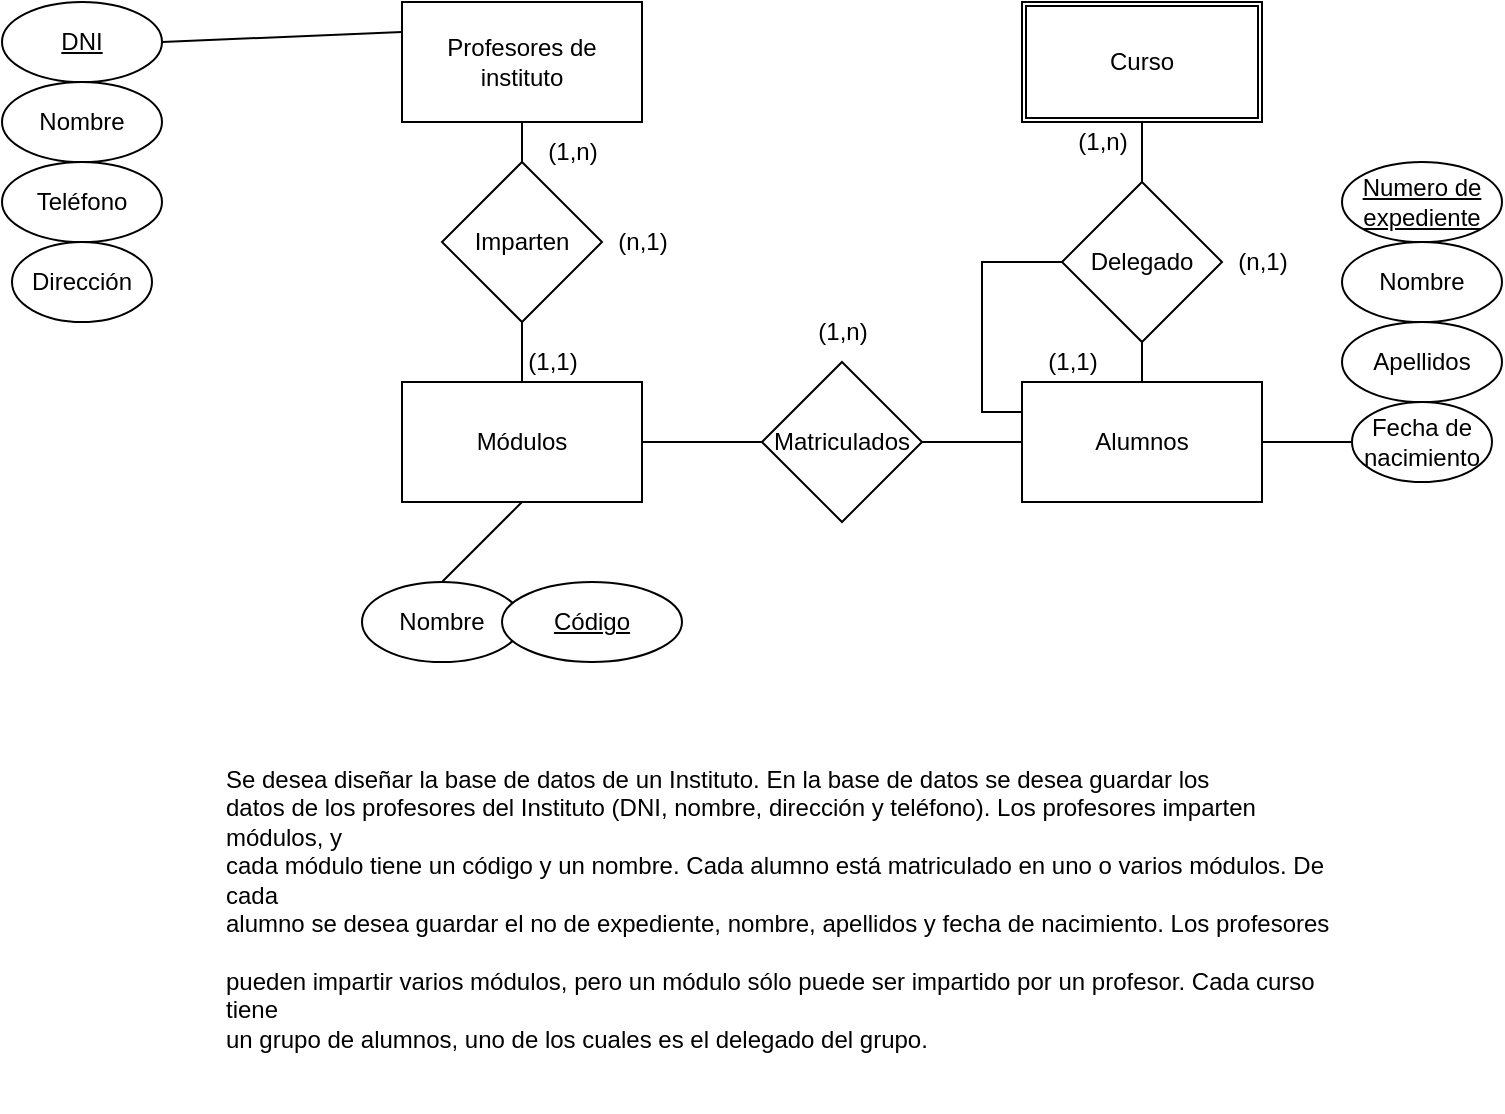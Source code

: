 <mxfile version="20.4.0" type="google"><diagram id="3kVekLxRUxWQE_zQ8ez4" name="Página-1"><mxGraphModel grid="1" page="1" gridSize="10" guides="1" tooltips="1" connect="1" arrows="1" fold="1" pageScale="1" pageWidth="827" pageHeight="1169" math="0" shadow="0"><root><mxCell id="0"/><mxCell id="1" parent="0"/><mxCell id="fW5SEXPcngQR1P_fY7v9-1" value="Se desea diseñar la base de datos de un Instituto. En la base de datos se desea guardar los&#10;datos de los profesores del Instituto (DNI, nombre, dirección y teléfono). Los profesores imparten módulos, y&#10;cada módulo tiene un código y un nombre. Cada alumno está matriculado en uno o varios módulos. De cada&#10;alumno se desea guardar el no de expediente, nombre, apellidos y fecha de nacimiento. Los profesores&#10;&#10;pueden impartir varios módulos, pero un módulo sólo puede ser impartido por un profesor. Cada curso tiene&#10;un grupo de alumnos, uno de los cuales es el delegado del grupo." style="text;whiteSpace=wrap;html=1;" vertex="1" parent="1"><mxGeometry x="150" y="405" width="560" height="180" as="geometry"/></mxCell><mxCell id="fW5SEXPcngQR1P_fY7v9-2" value="Profesores de instituto" style="rounded=0;whiteSpace=wrap;html=1;" vertex="1" parent="1"><mxGeometry x="240" y="30" width="120" height="60" as="geometry"/></mxCell><mxCell id="fW5SEXPcngQR1P_fY7v9-3" value="&lt;u&gt;DNI&lt;/u&gt;" style="ellipse;whiteSpace=wrap;html=1;" vertex="1" parent="1"><mxGeometry x="40" y="30" width="80" height="40" as="geometry"/></mxCell><mxCell id="fW5SEXPcngQR1P_fY7v9-6" value="Dirección" style="ellipse;whiteSpace=wrap;html=1;" vertex="1" parent="1"><mxGeometry x="45" y="150" width="70" height="40" as="geometry"/></mxCell><mxCell id="fW5SEXPcngQR1P_fY7v9-7" value="Teléfono" style="ellipse;whiteSpace=wrap;html=1;" vertex="1" parent="1"><mxGeometry x="40" y="110" width="80" height="40" as="geometry"/></mxCell><mxCell id="fW5SEXPcngQR1P_fY7v9-8" value="Nombre" style="ellipse;whiteSpace=wrap;html=1;" vertex="1" parent="1"><mxGeometry x="40" y="70" width="80" height="40" as="geometry"/></mxCell><mxCell id="fW5SEXPcngQR1P_fY7v9-9" value="" style="endArrow=none;html=1;rounded=0;entryX=0;entryY=0.25;entryDx=0;entryDy=0;exitX=1;exitY=0.5;exitDx=0;exitDy=0;" edge="1" parent="1" source="fW5SEXPcngQR1P_fY7v9-3" target="fW5SEXPcngQR1P_fY7v9-2"><mxGeometry width="50" height="50" relative="1" as="geometry"><mxPoint x="390" y="270" as="sourcePoint"/><mxPoint x="440" y="220" as="targetPoint"/></mxGeometry></mxCell><mxCell id="fW5SEXPcngQR1P_fY7v9-10" value="Módulos" style="rounded=0;whiteSpace=wrap;html=1;" vertex="1" parent="1"><mxGeometry x="240" y="220" width="120" height="60" as="geometry"/></mxCell><mxCell id="fW5SEXPcngQR1P_fY7v9-11" value="Imparten" style="rhombus;whiteSpace=wrap;html=1;" vertex="1" parent="1"><mxGeometry x="260" y="110" width="80" height="80" as="geometry"/></mxCell><mxCell id="fW5SEXPcngQR1P_fY7v9-12" value="" style="endArrow=none;html=1;rounded=0;entryX=0.5;entryY=1;entryDx=0;entryDy=0;" edge="1" parent="1" source="fW5SEXPcngQR1P_fY7v9-11" target="fW5SEXPcngQR1P_fY7v9-2"><mxGeometry width="50" height="50" relative="1" as="geometry"><mxPoint x="390" y="270" as="sourcePoint"/><mxPoint x="440" y="220" as="targetPoint"/></mxGeometry></mxCell><mxCell id="fW5SEXPcngQR1P_fY7v9-13" value="" style="endArrow=none;html=1;rounded=0;entryX=0.5;entryY=1;entryDx=0;entryDy=0;exitX=0.5;exitY=0;exitDx=0;exitDy=0;" edge="1" parent="1" source="fW5SEXPcngQR1P_fY7v9-10" target="fW5SEXPcngQR1P_fY7v9-11"><mxGeometry width="50" height="50" relative="1" as="geometry"><mxPoint x="390" y="270" as="sourcePoint"/><mxPoint x="440" y="220" as="targetPoint"/></mxGeometry></mxCell><mxCell id="fW5SEXPcngQR1P_fY7v9-14" value="Nombre" style="ellipse;whiteSpace=wrap;html=1;" vertex="1" parent="1"><mxGeometry x="220" y="320" width="80" height="40" as="geometry"/></mxCell><mxCell id="fW5SEXPcngQR1P_fY7v9-15" value="&lt;u&gt;Código&lt;/u&gt;" style="ellipse;whiteSpace=wrap;html=1;" vertex="1" parent="1"><mxGeometry x="290" y="320" width="90" height="40" as="geometry"/></mxCell><mxCell id="fW5SEXPcngQR1P_fY7v9-16" value="" style="endArrow=none;html=1;rounded=0;exitX=0.5;exitY=0;exitDx=0;exitDy=0;entryX=0.5;entryY=1;entryDx=0;entryDy=0;" edge="1" parent="1" source="fW5SEXPcngQR1P_fY7v9-14" target="fW5SEXPcngQR1P_fY7v9-10"><mxGeometry width="50" height="50" relative="1" as="geometry"><mxPoint x="390" y="280" as="sourcePoint"/><mxPoint x="440" y="230" as="targetPoint"/></mxGeometry></mxCell><mxCell id="fW5SEXPcngQR1P_fY7v9-17" value="Alumnos" style="rounded=0;whiteSpace=wrap;html=1;" vertex="1" parent="1"><mxGeometry x="550" y="220" width="120" height="60" as="geometry"/></mxCell><mxCell id="fW5SEXPcngQR1P_fY7v9-19" value="Matriculados" style="rhombus;whiteSpace=wrap;html=1;" vertex="1" parent="1"><mxGeometry x="420" y="210" width="80" height="80" as="geometry"/></mxCell><mxCell id="fW5SEXPcngQR1P_fY7v9-20" value="" style="endArrow=none;html=1;rounded=0;exitX=1;exitY=0.5;exitDx=0;exitDy=0;entryX=0;entryY=0.5;entryDx=0;entryDy=0;" edge="1" parent="1" source="fW5SEXPcngQR1P_fY7v9-10" target="fW5SEXPcngQR1P_fY7v9-19"><mxGeometry width="50" height="50" relative="1" as="geometry"><mxPoint x="390" y="280" as="sourcePoint"/><mxPoint x="440" y="230" as="targetPoint"/></mxGeometry></mxCell><mxCell id="fW5SEXPcngQR1P_fY7v9-21" value="" style="endArrow=none;html=1;rounded=0;exitX=0;exitY=0.5;exitDx=0;exitDy=0;entryX=1;entryY=0.5;entryDx=0;entryDy=0;" edge="1" parent="1" source="fW5SEXPcngQR1P_fY7v9-17" target="fW5SEXPcngQR1P_fY7v9-19"><mxGeometry width="50" height="50" relative="1" as="geometry"><mxPoint x="390" y="280" as="sourcePoint"/><mxPoint x="440" y="230" as="targetPoint"/></mxGeometry></mxCell><mxCell id="fW5SEXPcngQR1P_fY7v9-22" value="(1,n)" style="text;html=1;align=center;verticalAlign=middle;resizable=0;points=[];autosize=1;strokeColor=none;fillColor=none;" vertex="1" parent="1"><mxGeometry x="435" y="180" width="50" height="30" as="geometry"/></mxCell><mxCell id="fW5SEXPcngQR1P_fY7v9-23" value="&lt;u&gt;Numero de expediente&lt;/u&gt;" style="ellipse;whiteSpace=wrap;html=1;" vertex="1" parent="1"><mxGeometry x="710" y="110" width="80" height="40" as="geometry"/></mxCell><mxCell id="fW5SEXPcngQR1P_fY7v9-26" value="Fecha de nacimiento" style="ellipse;whiteSpace=wrap;html=1;" vertex="1" parent="1"><mxGeometry x="715" y="230" width="70" height="40" as="geometry"/></mxCell><mxCell id="fW5SEXPcngQR1P_fY7v9-27" value="Apellidos" style="ellipse;whiteSpace=wrap;html=1;" vertex="1" parent="1"><mxGeometry x="710" y="190" width="80" height="40" as="geometry"/></mxCell><mxCell id="fW5SEXPcngQR1P_fY7v9-28" value="Nombre" style="ellipse;whiteSpace=wrap;html=1;" vertex="1" parent="1"><mxGeometry x="710" y="150" width="80" height="40" as="geometry"/></mxCell><mxCell id="fW5SEXPcngQR1P_fY7v9-29" value="" style="endArrow=none;html=1;rounded=0;entryX=0;entryY=0.5;entryDx=0;entryDy=0;exitX=1;exitY=0.5;exitDx=0;exitDy=0;" edge="1" parent="1" source="fW5SEXPcngQR1P_fY7v9-17" target="fW5SEXPcngQR1P_fY7v9-26"><mxGeometry width="50" height="50" relative="1" as="geometry"><mxPoint x="390" y="340" as="sourcePoint"/><mxPoint x="440" y="290" as="targetPoint"/></mxGeometry></mxCell><mxCell id="fW5SEXPcngQR1P_fY7v9-31" value="(1,n)" style="text;html=1;align=center;verticalAlign=middle;resizable=0;points=[];autosize=1;strokeColor=none;fillColor=none;" vertex="1" parent="1"><mxGeometry x="300" y="90" width="50" height="30" as="geometry"/></mxCell><mxCell id="fW5SEXPcngQR1P_fY7v9-32" value="(1,1)" style="text;html=1;align=center;verticalAlign=middle;resizable=0;points=[];autosize=1;strokeColor=none;fillColor=none;" vertex="1" parent="1"><mxGeometry x="290" y="195" width="50" height="30" as="geometry"/></mxCell><mxCell id="fW5SEXPcngQR1P_fY7v9-33" value="(n,1)" style="text;html=1;align=center;verticalAlign=middle;resizable=0;points=[];autosize=1;strokeColor=none;fillColor=none;" vertex="1" parent="1"><mxGeometry x="335" y="135" width="50" height="30" as="geometry"/></mxCell><mxCell id="fW5SEXPcngQR1P_fY7v9-34" value="Curso" style="shape=ext;double=1;rounded=0;whiteSpace=wrap;html=1;" vertex="1" parent="1"><mxGeometry x="550" y="30" width="120" height="60" as="geometry"/></mxCell><mxCell id="fW5SEXPcngQR1P_fY7v9-35" value="Delegado" style="rhombus;whiteSpace=wrap;html=1;" vertex="1" parent="1"><mxGeometry x="570" y="120" width="80" height="80" as="geometry"/></mxCell><mxCell id="fW5SEXPcngQR1P_fY7v9-36" value="" style="endArrow=none;html=1;rounded=0;entryX=0.5;entryY=1;entryDx=0;entryDy=0;exitX=0.5;exitY=0;exitDx=0;exitDy=0;" edge="1" parent="1" source="fW5SEXPcngQR1P_fY7v9-35" target="fW5SEXPcngQR1P_fY7v9-34"><mxGeometry width="50" height="50" relative="1" as="geometry"><mxPoint x="390" y="280" as="sourcePoint"/><mxPoint x="440" y="230" as="targetPoint"/></mxGeometry></mxCell><mxCell id="fW5SEXPcngQR1P_fY7v9-37" value="" style="endArrow=none;html=1;rounded=0;entryX=0.5;entryY=1;entryDx=0;entryDy=0;exitX=0.5;exitY=0;exitDx=0;exitDy=0;" edge="1" parent="1" source="fW5SEXPcngQR1P_fY7v9-17" target="fW5SEXPcngQR1P_fY7v9-35"><mxGeometry width="50" height="50" relative="1" as="geometry"><mxPoint x="390" y="280" as="sourcePoint"/><mxPoint x="440" y="230" as="targetPoint"/></mxGeometry></mxCell><mxCell id="fW5SEXPcngQR1P_fY7v9-38" value="(1,n)" style="text;html=1;align=center;verticalAlign=middle;resizable=0;points=[];autosize=1;strokeColor=none;fillColor=none;" vertex="1" parent="1"><mxGeometry x="565" y="85" width="50" height="30" as="geometry"/></mxCell><mxCell id="fW5SEXPcngQR1P_fY7v9-39" value="(1,1)" style="text;html=1;align=center;verticalAlign=middle;resizable=0;points=[];autosize=1;strokeColor=none;fillColor=none;" vertex="1" parent="1"><mxGeometry x="550" y="195" width="50" height="30" as="geometry"/></mxCell><mxCell id="fW5SEXPcngQR1P_fY7v9-40" value="" style="endArrow=none;html=1;rounded=0;entryX=0;entryY=0.5;entryDx=0;entryDy=0;exitX=0;exitY=0.25;exitDx=0;exitDy=0;" edge="1" parent="1" source="fW5SEXPcngQR1P_fY7v9-17" target="fW5SEXPcngQR1P_fY7v9-35"><mxGeometry width="50" height="50" relative="1" as="geometry"><mxPoint x="390" y="340" as="sourcePoint"/><mxPoint x="440" y="290" as="targetPoint"/><Array as="points"><mxPoint x="530" y="235"/><mxPoint x="530" y="160"/></Array></mxGeometry></mxCell><mxCell id="fW5SEXPcngQR1P_fY7v9-42" value="(n,1)" style="text;html=1;align=center;verticalAlign=middle;resizable=0;points=[];autosize=1;strokeColor=none;fillColor=none;" vertex="1" parent="1"><mxGeometry x="645" y="145" width="50" height="30" as="geometry"/></mxCell></root></mxGraphModel></diagram></mxfile>